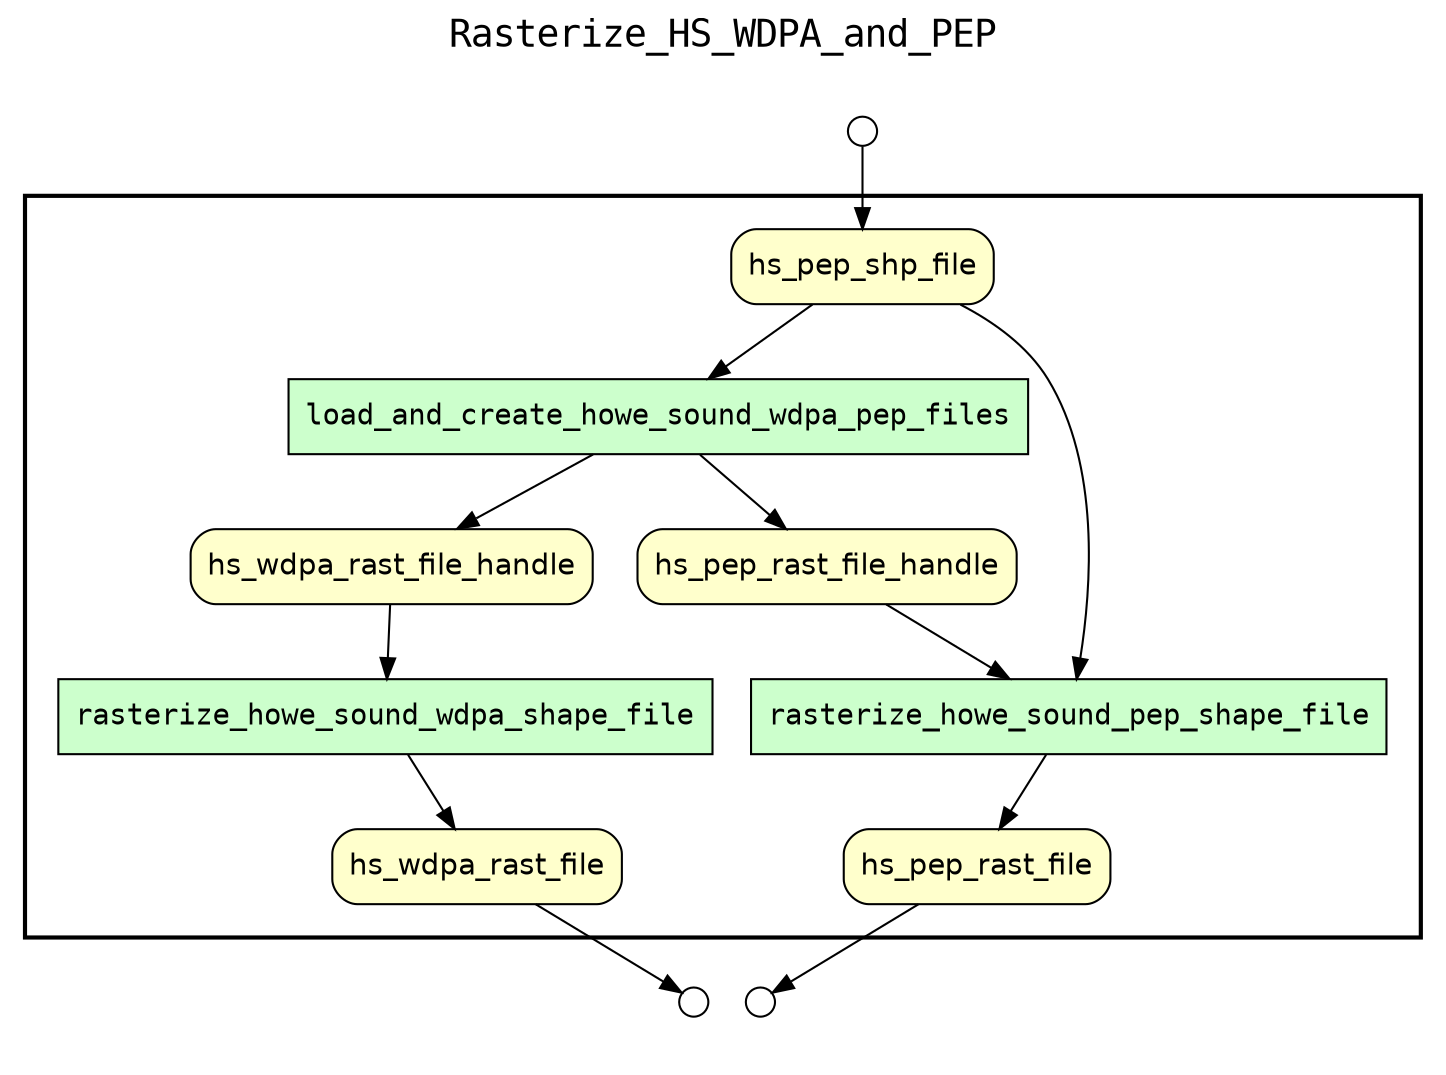 
digraph yw_data_view {
rankdir=TB
fontname=Courier; fontsize=18; labelloc=t
label="Rasterize_HS_WDPA_and_PEP"
subgraph cluster_workflow { label=""; color=black; penwidth=2
subgraph cluster_workflow_inner { label=""; color=white
node[shape=box style="filled" fillcolor="#CCFFCC" peripheries=1 fontname=Courier]
rasterize_howe_sound_wdpa_shape_file
load_and_create_howe_sound_wdpa_pep_files
rasterize_howe_sound_pep_shape_file
node[shape=box style="filled" fillcolor="#CCFFCC" peripheries=1 fontname=Courier]
node[shape=box style="rounded,filled" fillcolor="#FFFFCC" peripheries=1 fontname=Helvetica]
hs_pep_shp_file
hs_wdpa_rast_file_handle
hs_pep_rast_file_handle
hs_wdpa_rast_file
hs_pep_rast_file
node[shape=box style="rounded,filled" fillcolor="#FFFFFF" peripheries=1 fontname=Helvetica]
}}
subgraph cluster_inflows { label=""; color=white; penwidth=2
subgraph cluster_inflows_inner { label=""; color=white
node[shape=circle fillcolor="#FFFFFF" peripheries=1 width=0.2]
hs_pep_shp_file_inflow [label=""]
}}
subgraph cluster_outflows { label=""; color=white; penwidth=2
subgraph cluster_outflows_inner { label=""; color=white
node[shape=circle fillcolor="#FFFFFF" peripheries=1 width=0.2]
hs_pep_rast_file_outflow [label=""]
hs_wdpa_rast_file_outflow [label=""]
}}
rasterize_howe_sound_pep_shape_file -> hs_pep_rast_file
rasterize_howe_sound_wdpa_shape_file -> hs_wdpa_rast_file
load_and_create_howe_sound_wdpa_pep_files -> hs_pep_rast_file_handle
load_and_create_howe_sound_wdpa_pep_files -> hs_wdpa_rast_file_handle
hs_pep_shp_file -> load_and_create_howe_sound_wdpa_pep_files
hs_wdpa_rast_file_handle -> rasterize_howe_sound_wdpa_shape_file
hs_pep_shp_file -> rasterize_howe_sound_pep_shape_file
hs_pep_rast_file_handle -> rasterize_howe_sound_pep_shape_file
hs_pep_shp_file_inflow -> hs_pep_shp_file
hs_pep_rast_file -> hs_pep_rast_file_outflow
hs_wdpa_rast_file -> hs_wdpa_rast_file_outflow
}

